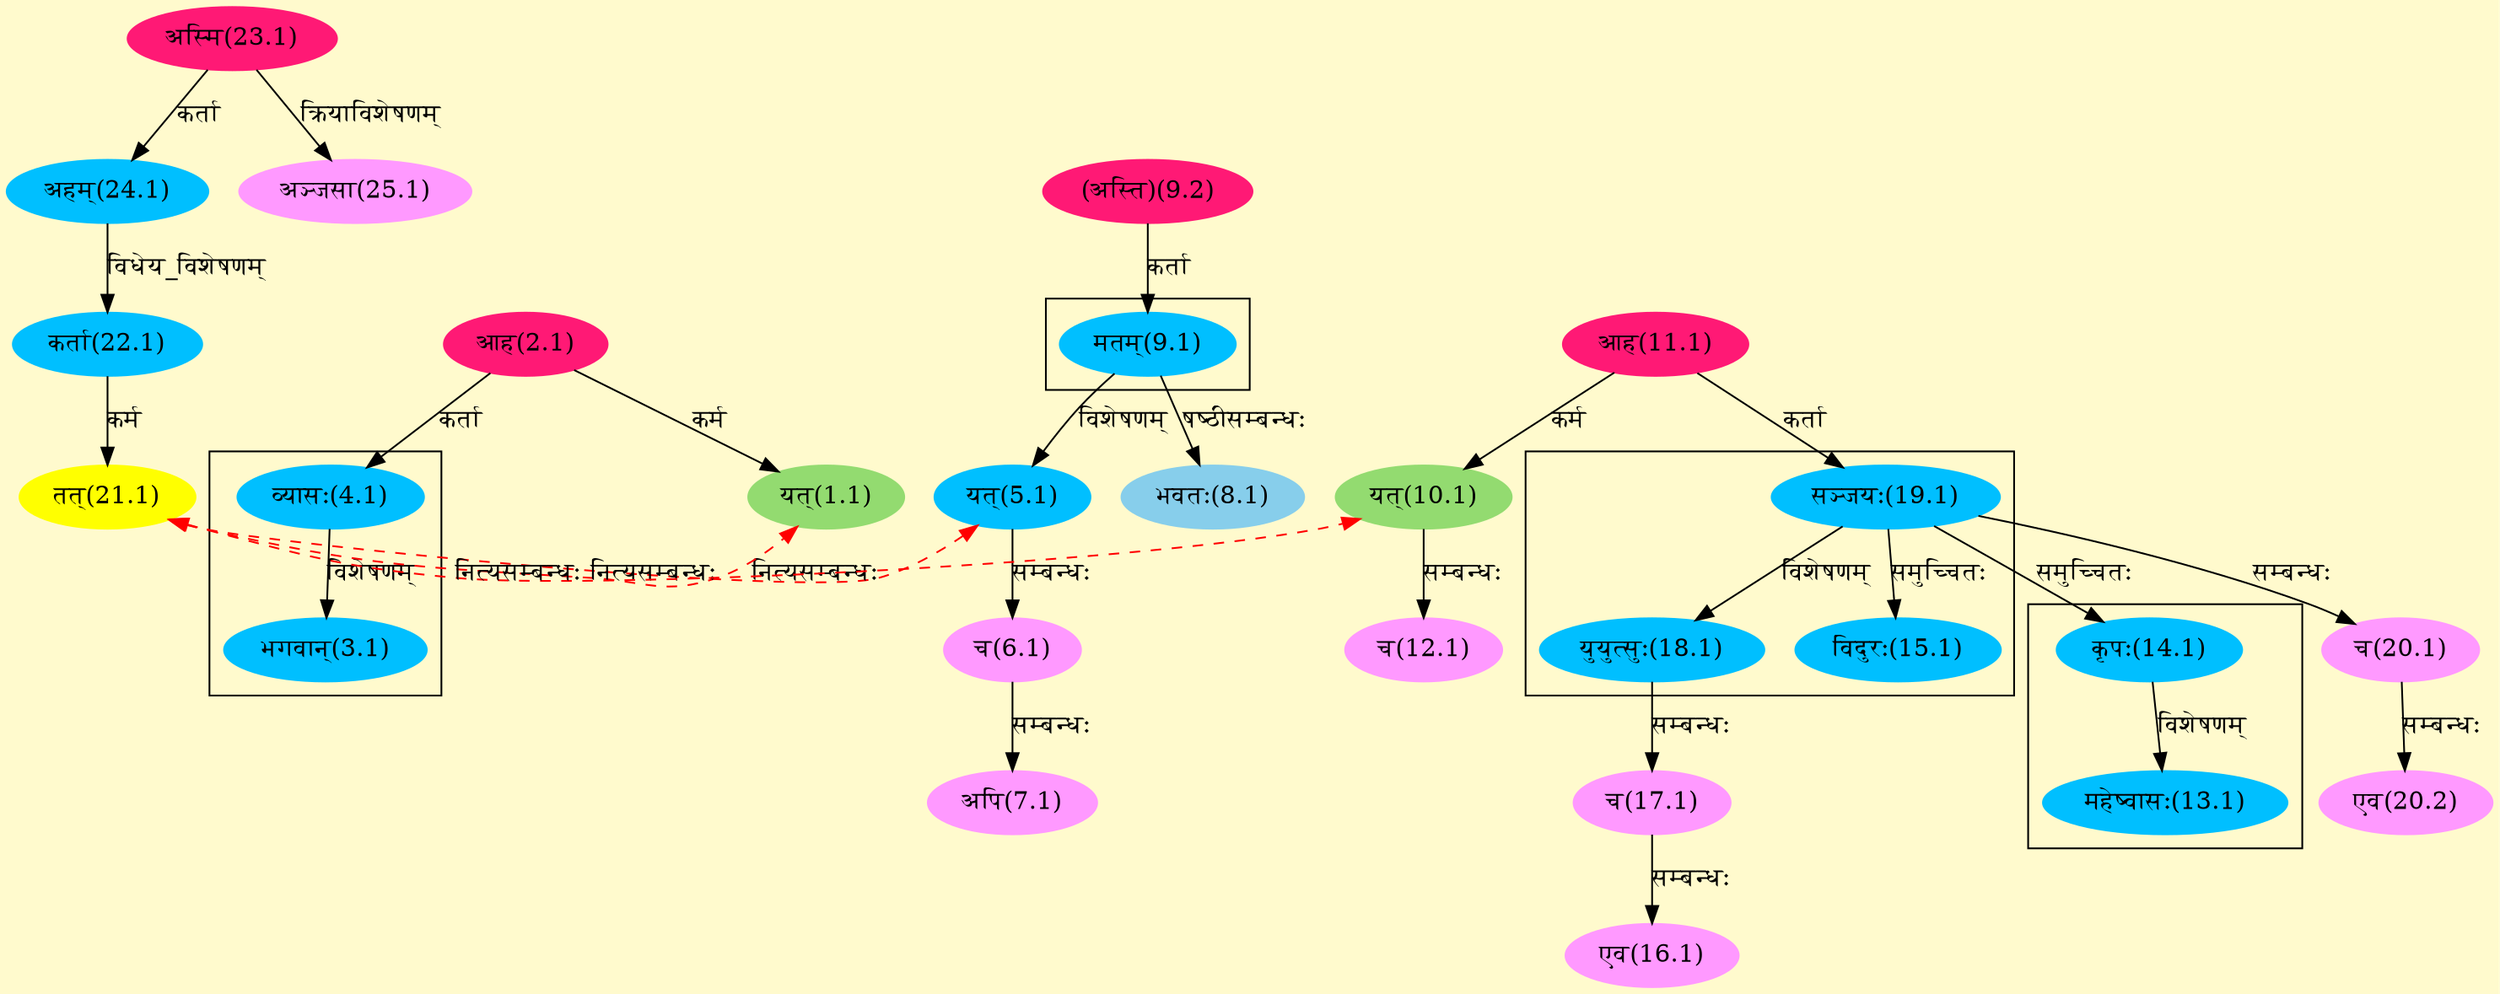 digraph G{
rankdir=BT;
 compound=true;
 bgcolor="lemonchiffon1";

subgraph cluster_1{
Node3_1 [style=filled, color="#00BFFF" label = "भगवान्(3.1)"]
Node4_1 [style=filled, color="#00BFFF" label = "व्यासः(4.1)"]

}

subgraph cluster_2{
Node5_1 [style=filled, color="#00BFFF" label = "यत्(5.1)"]
Node9_1 [style=filled, color="#00BFFF" label = "मतम्(9.1)"]

}

subgraph cluster_3{
Node13_1 [style=filled, color="#00BFFF" label = "महेष्वासः(13.1)"]
Node14_1 [style=filled, color="#00BFFF" label = "कृपः(14.1)"]

}

subgraph cluster_4{
Node14_1 [style=filled, color="#00BFFF" label = "कृपः(14.1)"]
Node19_1 [style=filled, color="#00BFFF" label = "सञ्जयः(19.1)"]
Node15_1 [style=filled, color="#00BFFF" label = "विदुरः(15.1)"]
Node18_1 [style=filled, color="#00BFFF" label = "युयुत्सुः(18.1)"]

}
Node1_1 [style=filled, color="#93DB70" label = "यत्(1.1)"]
Node2_1 [style=filled, color="#FF1975" label = "आह(2.1)"]
Node4_1 [style=filled, color="#00BFFF" label = "व्यासः(4.1)"]
Node [style=filled, color="" label = "()"]
Node6_1 [style=filled, color="#FF99FF" label = "च(6.1)"]
Node5_1 [style=filled, color="#00BFFF" label = "यत्(5.1)"]
Node7_1 [style=filled, color="#FF99FF" label = "अपि(7.1)"]
Node8_1 [style=filled, color="#87CEEB" label = "भवतः(8.1)"]
Node9_1 [style=filled, color="#00BFFF" label = "मतम्(9.1)"]
Node9_2 [style=filled, color="#FF1975" label = "(अस्ति)(9.2)"]
Node10_1 [style=filled, color="#93DB70" label = "यत्(10.1)"]
Node11_1 [style=filled, color="#FF1975" label = "आह(11.1)"]
Node19_1 [style=filled, color="#00BFFF" label = "सञ्जयः(19.1)"]
Node12_1 [style=filled, color="#FF99FF" label = "च(12.1)"]
Node16_1 [style=filled, color="#FF99FF" label = "एव(16.1)"]
Node17_1 [style=filled, color="#FF99FF" label = "च(17.1)"]
Node18_1 [style=filled, color="#00BFFF" label = "युयुत्सुः(18.1)"]
Node20_1 [style=filled, color="#FF99FF" label = "च(20.1)"]
Node20_2 [style=filled, color="#FF99FF" label = "एव(20.2)"]
Node21_1 [style=filled, color="#FFFF00" label = "तत्(21.1)"]
Node22_1 [style=filled, color="#00BFFF" label = "कर्ता(22.1)"]
Node24_1 [style=filled, color="#00BFFF" label = "अहम्(24.1)"]
Node23_1 [style=filled, color="#FF1975" label = "अस्मि(23.1)"]
Node25_1 [style=filled, color="#FF99FF" label = "अञ्जसा(25.1)"]
{rank = same; Node21_1; Node1_1;}
{rank = same; Node21_1; Node5_1;}
{rank = same; Node21_1; Node10_1;}
/* Start of Relations section */

Node1_1 -> Node2_1 [  label="कर्म"  dir="back" ]
Node3_1 -> Node4_1 [  label="विशेषणम्"  dir="back" ]
Node4_1 -> Node2_1 [  label="कर्ता"  dir="back" ]
Node5_1 -> Node9_1 [  label="विशेषणम्"  dir="back" ]
Node6_1 -> Node5_1 [  label="सम्बन्धः"  dir="back" ]
Node7_1 -> Node6_1 [  label="सम्बन्धः"  dir="back" ]
Node8_1 -> Node9_1 [  label="षष्ठीसम्बन्धः"  dir="back" ]
Node9_1 -> Node9_2 [  label="कर्ता"  dir="back" ]
Node10_1 -> Node11_1 [  label="कर्म"  dir="back" ]
Node12_1 -> Node10_1 [  label="सम्बन्धः"  dir="back" ]
Node13_1 -> Node14_1 [  label="विशेषणम्"  dir="back" ]
Node14_1 -> Node19_1 [  label="समुच्चितः"  dir="back" ]
Node15_1 -> Node19_1 [  label="समुच्चितः"  dir="back" ]
Node16_1 -> Node17_1 [  label="सम्बन्धः"  dir="back" ]
Node17_1 -> Node18_1 [  label="सम्बन्धः"  dir="back" ]
Node18_1 -> Node19_1 [  label="विशेषणम्"  dir="back" ]
Node19_1 -> Node11_1 [  label="कर्ता"  dir="back" ]
Node20_1 -> Node19_1 [  label="सम्बन्धः"  dir="back" ]
Node20_2 -> Node20_1 [  label="सम्बन्धः"  dir="back" ]
Node21_1 -> Node22_1 [  label="कर्म"  dir="back" ]
Node21_1 -> Node1_1 [ style=dashed color="red" label="नित्यसम्बन्धः"  dir="both" ]
Node21_1 -> Node5_1 [ style=dashed color="red" label="नित्यसम्बन्धः"  dir="both" ]
Node21_1 -> Node10_1 [ style=dashed color="red" label="नित्यसम्बन्धः"  dir="both" ]
Node22_1 -> Node24_1 [  label="विधेय_विशेषणम्"  dir="back" ]
Node24_1 -> Node23_1 [  label="कर्ता"  dir="back" ]
Node25_1 -> Node23_1 [  label="क्रियाविशेषणम्"  dir="back" ]
}
